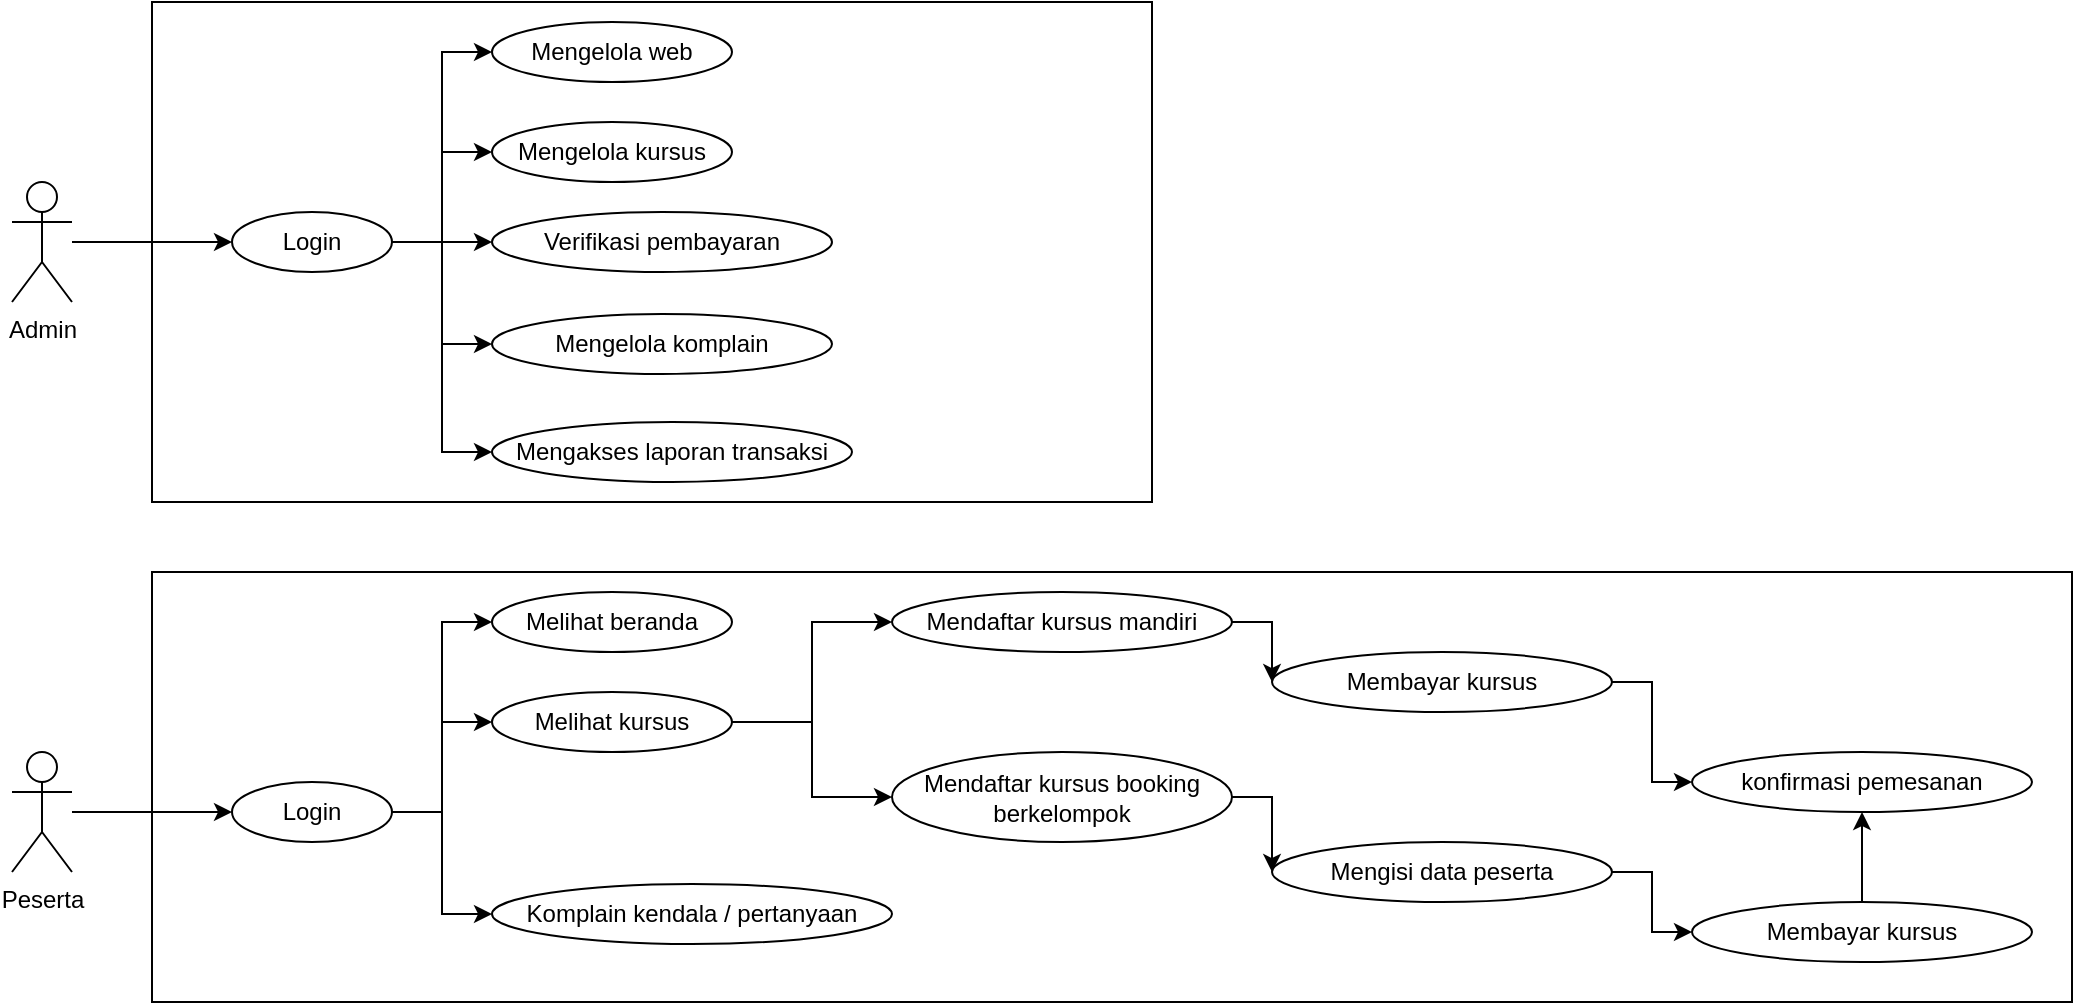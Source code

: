 <mxfile version="20.2.3" type="device"><diagram id="IOnLrLi4-pHwh0U3WPSl" name="Halaman-1"><mxGraphModel dx="1455" dy="994" grid="1" gridSize="10" guides="1" tooltips="1" connect="1" arrows="1" fold="1" page="1" pageScale="1" pageWidth="827" pageHeight="1169" math="0" shadow="0"><root><mxCell id="0"/><mxCell id="1" parent="0"/><mxCell id="kx9Xsz7aZ9O-mzDRGV2d-9" style="edgeStyle=orthogonalEdgeStyle;rounded=0;orthogonalLoop=1;jettySize=auto;html=1;" edge="1" parent="1" source="kx9Xsz7aZ9O-mzDRGV2d-1" target="kx9Xsz7aZ9O-mzDRGV2d-3"><mxGeometry relative="1" as="geometry"/></mxCell><mxCell id="kx9Xsz7aZ9O-mzDRGV2d-1" value="Admin" style="shape=umlActor;verticalLabelPosition=bottom;verticalAlign=top;html=1;" vertex="1" parent="1"><mxGeometry x="80" y="140" width="30" height="60" as="geometry"/></mxCell><mxCell id="kx9Xsz7aZ9O-mzDRGV2d-2" value="" style="rounded=0;whiteSpace=wrap;html=1;fillColor=none;" vertex="1" parent="1"><mxGeometry x="150" y="50" width="500" height="250" as="geometry"/></mxCell><mxCell id="kx9Xsz7aZ9O-mzDRGV2d-10" style="edgeStyle=orthogonalEdgeStyle;rounded=0;orthogonalLoop=1;jettySize=auto;html=1;entryX=0;entryY=0.5;entryDx=0;entryDy=0;" edge="1" parent="1" source="kx9Xsz7aZ9O-mzDRGV2d-3" target="kx9Xsz7aZ9O-mzDRGV2d-4"><mxGeometry relative="1" as="geometry"/></mxCell><mxCell id="kx9Xsz7aZ9O-mzDRGV2d-13" style="edgeStyle=orthogonalEdgeStyle;rounded=0;orthogonalLoop=1;jettySize=auto;html=1;entryX=0;entryY=0.5;entryDx=0;entryDy=0;" edge="1" parent="1" source="kx9Xsz7aZ9O-mzDRGV2d-3" target="kx9Xsz7aZ9O-mzDRGV2d-8"><mxGeometry relative="1" as="geometry"/></mxCell><mxCell id="kx9Xsz7aZ9O-mzDRGV2d-14" style="edgeStyle=orthogonalEdgeStyle;rounded=0;orthogonalLoop=1;jettySize=auto;html=1;entryX=0;entryY=0.5;entryDx=0;entryDy=0;" edge="1" parent="1" source="kx9Xsz7aZ9O-mzDRGV2d-3" target="kx9Xsz7aZ9O-mzDRGV2d-5"><mxGeometry relative="1" as="geometry"/></mxCell><mxCell id="kx9Xsz7aZ9O-mzDRGV2d-15" style="edgeStyle=orthogonalEdgeStyle;rounded=0;orthogonalLoop=1;jettySize=auto;html=1;entryX=0;entryY=0.5;entryDx=0;entryDy=0;" edge="1" parent="1" source="kx9Xsz7aZ9O-mzDRGV2d-3" target="kx9Xsz7aZ9O-mzDRGV2d-6"><mxGeometry relative="1" as="geometry"/></mxCell><mxCell id="kx9Xsz7aZ9O-mzDRGV2d-16" style="edgeStyle=orthogonalEdgeStyle;rounded=0;orthogonalLoop=1;jettySize=auto;html=1;entryX=0;entryY=0.5;entryDx=0;entryDy=0;" edge="1" parent="1" source="kx9Xsz7aZ9O-mzDRGV2d-3" target="kx9Xsz7aZ9O-mzDRGV2d-7"><mxGeometry relative="1" as="geometry"/></mxCell><mxCell id="kx9Xsz7aZ9O-mzDRGV2d-3" value="Login" style="ellipse;whiteSpace=wrap;html=1;" vertex="1" parent="1"><mxGeometry x="190" y="155" width="80" height="30" as="geometry"/></mxCell><mxCell id="kx9Xsz7aZ9O-mzDRGV2d-4" value="Mengelola web" style="ellipse;whiteSpace=wrap;html=1;" vertex="1" parent="1"><mxGeometry x="320" y="60" width="120" height="30" as="geometry"/></mxCell><mxCell id="kx9Xsz7aZ9O-mzDRGV2d-5" value="Mengelola kursus" style="ellipse;whiteSpace=wrap;html=1;" vertex="1" parent="1"><mxGeometry x="320" y="110" width="120" height="30" as="geometry"/></mxCell><mxCell id="kx9Xsz7aZ9O-mzDRGV2d-6" value="Verifikasi pembayaran" style="ellipse;whiteSpace=wrap;html=1;" vertex="1" parent="1"><mxGeometry x="320" y="155" width="170" height="30" as="geometry"/></mxCell><mxCell id="kx9Xsz7aZ9O-mzDRGV2d-7" value="Mengelola komplain" style="ellipse;whiteSpace=wrap;html=1;" vertex="1" parent="1"><mxGeometry x="320" y="206" width="170" height="30" as="geometry"/></mxCell><mxCell id="kx9Xsz7aZ9O-mzDRGV2d-8" value="Mengakses laporan transaksi" style="ellipse;whiteSpace=wrap;html=1;" vertex="1" parent="1"><mxGeometry x="320" y="260" width="180" height="30" as="geometry"/></mxCell><mxCell id="kx9Xsz7aZ9O-mzDRGV2d-17" style="edgeStyle=orthogonalEdgeStyle;rounded=0;orthogonalLoop=1;jettySize=auto;html=1;" edge="1" parent="1" source="kx9Xsz7aZ9O-mzDRGV2d-18" target="kx9Xsz7aZ9O-mzDRGV2d-25"><mxGeometry relative="1" as="geometry"/></mxCell><mxCell id="kx9Xsz7aZ9O-mzDRGV2d-18" value="Peserta" style="shape=umlActor;verticalLabelPosition=bottom;verticalAlign=top;html=1;" vertex="1" parent="1"><mxGeometry x="80" y="425" width="30" height="60" as="geometry"/></mxCell><mxCell id="kx9Xsz7aZ9O-mzDRGV2d-19" value="" style="rounded=0;whiteSpace=wrap;html=1;fillColor=none;" vertex="1" parent="1"><mxGeometry x="150" y="335" width="960" height="215" as="geometry"/></mxCell><mxCell id="kx9Xsz7aZ9O-mzDRGV2d-20" style="edgeStyle=orthogonalEdgeStyle;rounded=0;orthogonalLoop=1;jettySize=auto;html=1;entryX=0;entryY=0.5;entryDx=0;entryDy=0;" edge="1" parent="1" source="kx9Xsz7aZ9O-mzDRGV2d-25" target="kx9Xsz7aZ9O-mzDRGV2d-26"><mxGeometry relative="1" as="geometry"/></mxCell><mxCell id="kx9Xsz7aZ9O-mzDRGV2d-22" style="edgeStyle=orthogonalEdgeStyle;rounded=0;orthogonalLoop=1;jettySize=auto;html=1;entryX=0;entryY=0.5;entryDx=0;entryDy=0;" edge="1" parent="1" source="kx9Xsz7aZ9O-mzDRGV2d-25" target="kx9Xsz7aZ9O-mzDRGV2d-27"><mxGeometry relative="1" as="geometry"/></mxCell><mxCell id="kx9Xsz7aZ9O-mzDRGV2d-24" style="edgeStyle=orthogonalEdgeStyle;rounded=0;orthogonalLoop=1;jettySize=auto;html=1;entryX=0;entryY=0.5;entryDx=0;entryDy=0;" edge="1" parent="1" source="kx9Xsz7aZ9O-mzDRGV2d-25" target="kx9Xsz7aZ9O-mzDRGV2d-29"><mxGeometry relative="1" as="geometry"/></mxCell><mxCell id="kx9Xsz7aZ9O-mzDRGV2d-25" value="Login" style="ellipse;whiteSpace=wrap;html=1;" vertex="1" parent="1"><mxGeometry x="190" y="440" width="80" height="30" as="geometry"/></mxCell><mxCell id="kx9Xsz7aZ9O-mzDRGV2d-26" value="Melihat beranda" style="ellipse;whiteSpace=wrap;html=1;" vertex="1" parent="1"><mxGeometry x="320" y="345" width="120" height="30" as="geometry"/></mxCell><mxCell id="kx9Xsz7aZ9O-mzDRGV2d-36" style="edgeStyle=orthogonalEdgeStyle;rounded=0;orthogonalLoop=1;jettySize=auto;html=1;entryX=0;entryY=0.5;entryDx=0;entryDy=0;" edge="1" parent="1" source="kx9Xsz7aZ9O-mzDRGV2d-27" target="kx9Xsz7aZ9O-mzDRGV2d-34"><mxGeometry relative="1" as="geometry"/></mxCell><mxCell id="kx9Xsz7aZ9O-mzDRGV2d-42" style="edgeStyle=orthogonalEdgeStyle;rounded=0;orthogonalLoop=1;jettySize=auto;html=1;entryX=0;entryY=0.5;entryDx=0;entryDy=0;" edge="1" parent="1" source="kx9Xsz7aZ9O-mzDRGV2d-27" target="kx9Xsz7aZ9O-mzDRGV2d-41"><mxGeometry relative="1" as="geometry"/></mxCell><mxCell id="kx9Xsz7aZ9O-mzDRGV2d-27" value="Melihat kursus" style="ellipse;whiteSpace=wrap;html=1;" vertex="1" parent="1"><mxGeometry x="320" y="395" width="120" height="30" as="geometry"/></mxCell><mxCell id="kx9Xsz7aZ9O-mzDRGV2d-29" value="Komplain kendala / pertanyaan" style="ellipse;whiteSpace=wrap;html=1;" vertex="1" parent="1"><mxGeometry x="320" y="491" width="200" height="30" as="geometry"/></mxCell><mxCell id="kx9Xsz7aZ9O-mzDRGV2d-39" style="edgeStyle=orthogonalEdgeStyle;rounded=0;orthogonalLoop=1;jettySize=auto;html=1;entryX=0;entryY=0.5;entryDx=0;entryDy=0;" edge="1" parent="1" source="kx9Xsz7aZ9O-mzDRGV2d-34" target="kx9Xsz7aZ9O-mzDRGV2d-38"><mxGeometry relative="1" as="geometry"/></mxCell><mxCell id="kx9Xsz7aZ9O-mzDRGV2d-34" value="Mendaftar kursus mandiri" style="ellipse;whiteSpace=wrap;html=1;" vertex="1" parent="1"><mxGeometry x="520" y="345" width="170" height="30" as="geometry"/></mxCell><mxCell id="kx9Xsz7aZ9O-mzDRGV2d-37" value="konfirmasi pemesanan" style="ellipse;whiteSpace=wrap;html=1;" vertex="1" parent="1"><mxGeometry x="920" y="425" width="170" height="30" as="geometry"/></mxCell><mxCell id="kx9Xsz7aZ9O-mzDRGV2d-40" style="edgeStyle=orthogonalEdgeStyle;rounded=0;orthogonalLoop=1;jettySize=auto;html=1;entryX=0;entryY=0.5;entryDx=0;entryDy=0;" edge="1" parent="1" source="kx9Xsz7aZ9O-mzDRGV2d-38" target="kx9Xsz7aZ9O-mzDRGV2d-37"><mxGeometry relative="1" as="geometry"/></mxCell><mxCell id="kx9Xsz7aZ9O-mzDRGV2d-38" value="Membayar kursus" style="ellipse;whiteSpace=wrap;html=1;" vertex="1" parent="1"><mxGeometry x="710" y="375" width="170" height="30" as="geometry"/></mxCell><mxCell id="kx9Xsz7aZ9O-mzDRGV2d-44" style="edgeStyle=orthogonalEdgeStyle;rounded=0;orthogonalLoop=1;jettySize=auto;html=1;entryX=0;entryY=0.5;entryDx=0;entryDy=0;" edge="1" parent="1" source="kx9Xsz7aZ9O-mzDRGV2d-41" target="kx9Xsz7aZ9O-mzDRGV2d-43"><mxGeometry relative="1" as="geometry"/></mxCell><mxCell id="kx9Xsz7aZ9O-mzDRGV2d-41" value="Mendaftar kursus booking berkelompok" style="ellipse;whiteSpace=wrap;html=1;" vertex="1" parent="1"><mxGeometry x="520" y="425" width="170" height="45" as="geometry"/></mxCell><mxCell id="kx9Xsz7aZ9O-mzDRGV2d-46" style="edgeStyle=orthogonalEdgeStyle;rounded=0;orthogonalLoop=1;jettySize=auto;html=1;entryX=0;entryY=0.5;entryDx=0;entryDy=0;" edge="1" parent="1" source="kx9Xsz7aZ9O-mzDRGV2d-43" target="kx9Xsz7aZ9O-mzDRGV2d-45"><mxGeometry relative="1" as="geometry"/></mxCell><mxCell id="kx9Xsz7aZ9O-mzDRGV2d-43" value="Mengisi data peserta" style="ellipse;whiteSpace=wrap;html=1;" vertex="1" parent="1"><mxGeometry x="710" y="470" width="170" height="30" as="geometry"/></mxCell><mxCell id="kx9Xsz7aZ9O-mzDRGV2d-47" style="edgeStyle=orthogonalEdgeStyle;rounded=0;orthogonalLoop=1;jettySize=auto;html=1;entryX=0.5;entryY=1;entryDx=0;entryDy=0;" edge="1" parent="1" source="kx9Xsz7aZ9O-mzDRGV2d-45" target="kx9Xsz7aZ9O-mzDRGV2d-37"><mxGeometry relative="1" as="geometry"/></mxCell><mxCell id="kx9Xsz7aZ9O-mzDRGV2d-45" value="Membayar kursus" style="ellipse;whiteSpace=wrap;html=1;" vertex="1" parent="1"><mxGeometry x="920" y="500" width="170" height="30" as="geometry"/></mxCell></root></mxGraphModel></diagram></mxfile>